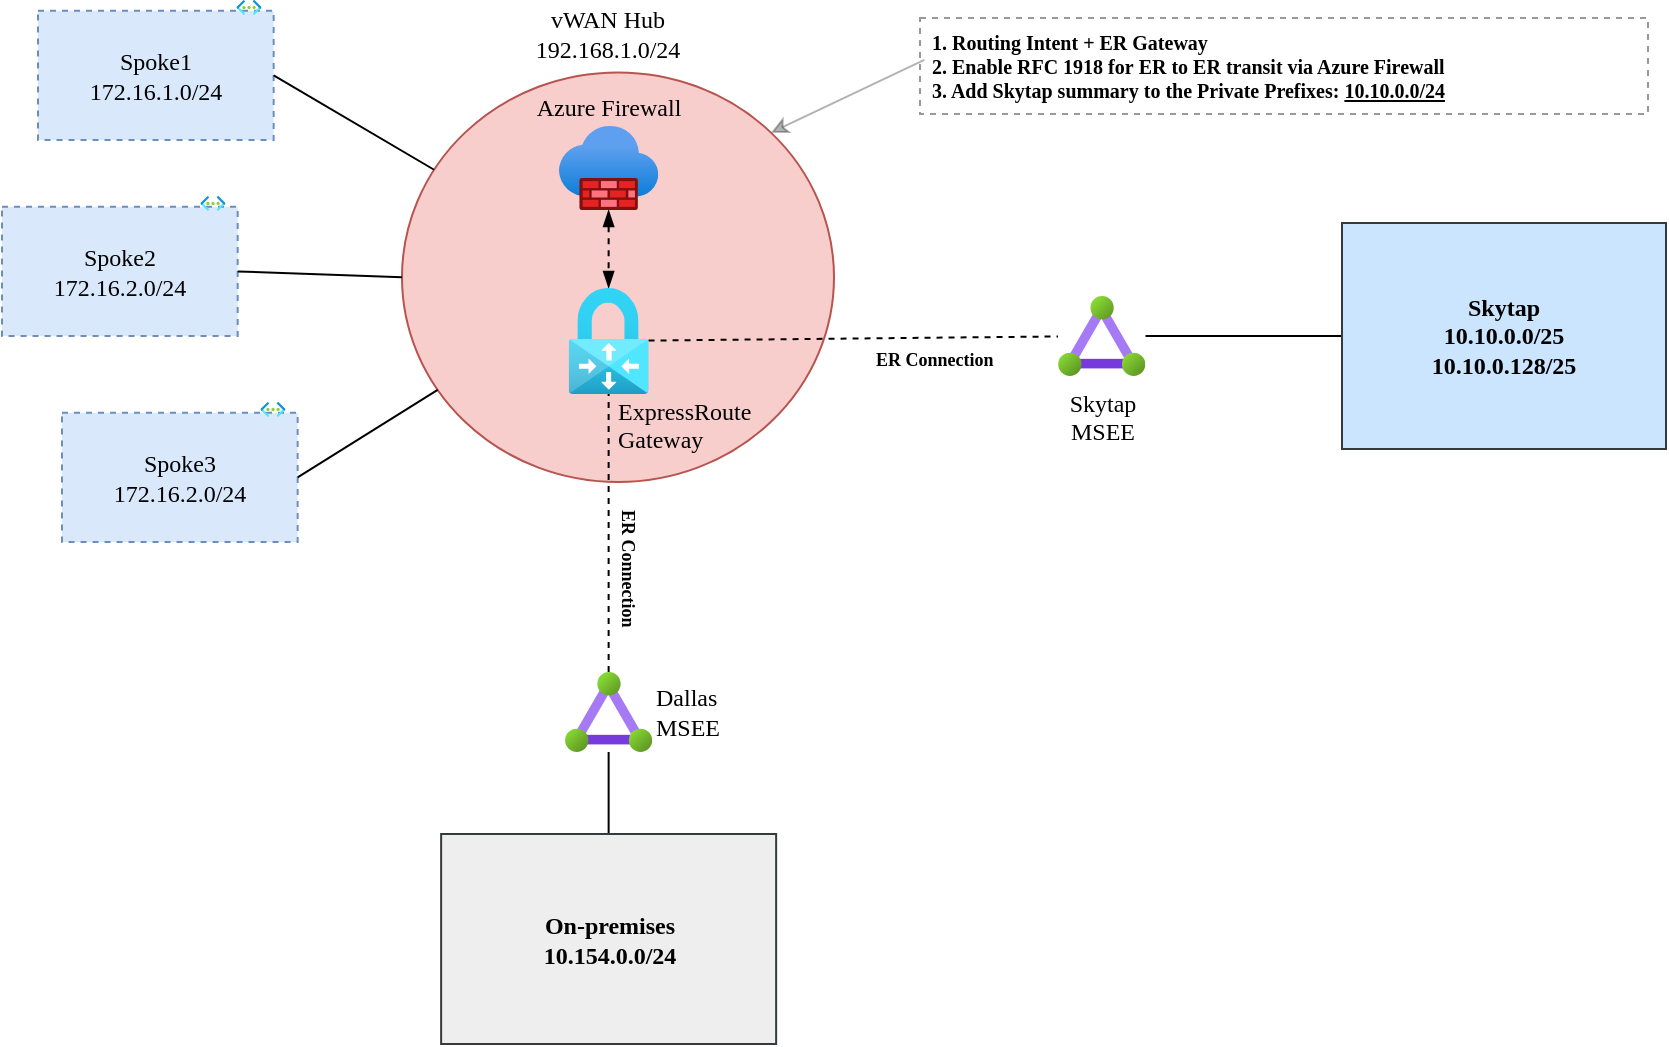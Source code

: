 <mxfile>
    <diagram id="TCC7TCrnxtZKgZeU-eHq" name="Page-1">
        <mxGraphModel dx="656" dy="495" grid="0" gridSize="10" guides="1" tooltips="1" connect="1" arrows="1" fold="1" page="1" pageScale="1" pageWidth="1100" pageHeight="850" background="#ffffff" math="0" shadow="0">
            <root>
                <mxCell id="0"/>
                <mxCell id="1" parent="0"/>
                <mxCell id="5" value="&lt;font face=&quot;Verdana&quot; style=&quot;font-size: 13px;&quot;&gt;&lt;br style=&quot;font-size: 13px;&quot;&gt;&lt;/font&gt;" style="ellipse;whiteSpace=wrap;html=1;hachureGap=4;fontFamily=Architects Daughter;fontSource=https%3A%2F%2Ffonts.googleapis.com%2Fcss%3Ffamily%3DArchitects%2BDaughter;fontSize=13;fillColor=#f8cecc;strokeColor=#b85450;fontStyle=1" parent="1" vertex="1">
                    <mxGeometry x="293" y="291.19" width="216" height="204.81" as="geometry"/>
                </mxCell>
                <mxCell id="6" value="" style="group;fontSize=12;fontStyle=0" parent="1" vertex="1" connectable="0">
                    <mxGeometry x="111" y="255" width="120" height="70" as="geometry"/>
                </mxCell>
                <mxCell id="7" value="&lt;font style=&quot;font-size: 12px;&quot;&gt;Spoke1&lt;br style=&quot;font-size: 12px;&quot;&gt;172.16.1.0/24&lt;/font&gt;" style="whiteSpace=wrap;html=1;fillColor=#dae8fc;strokeColor=#6c8ebf;dashed=1;sketch=0;hachureGap=4;jiggle=2;curveFitting=1;fontFamily=Verdana;fontSize=12;" parent="6" vertex="1">
                    <mxGeometry y="5.385" width="117.829" height="64.615" as="geometry"/>
                </mxCell>
                <mxCell id="8" value="" style="aspect=fixed;html=1;points=[];align=center;image;fontSize=12;image=img/lib/azure2/networking/Virtual_Networks.svg;dashed=1;sketch=0;hachureGap=4;jiggle=2;curveFitting=1;fontFamily=Verdana;" parent="6" vertex="1">
                    <mxGeometry x="99.225" width="12.488" height="7.456" as="geometry"/>
                </mxCell>
                <mxCell id="9" value="" style="group;fontSize=12;fontStyle=0" parent="1" vertex="1" connectable="0">
                    <mxGeometry x="123" y="456" width="120" height="70" as="geometry"/>
                </mxCell>
                <mxCell id="10" value="&lt;font style=&quot;font-size: 12px;&quot;&gt;Spoke3&lt;br style=&quot;font-size: 12px;&quot;&gt;172.16.2.0/24&lt;/font&gt;" style="whiteSpace=wrap;html=1;fillColor=#dae8fc;strokeColor=#6c8ebf;dashed=1;sketch=0;hachureGap=4;jiggle=2;curveFitting=1;fontFamily=Verdana;fontSize=12;" parent="9" vertex="1">
                    <mxGeometry y="5.385" width="117.829" height="64.615" as="geometry"/>
                </mxCell>
                <mxCell id="11" value="" style="aspect=fixed;html=1;points=[];align=center;image;fontSize=12;image=img/lib/azure2/networking/Virtual_Networks.svg;dashed=1;sketch=0;hachureGap=4;jiggle=2;curveFitting=1;fontFamily=Verdana;" parent="9" vertex="1">
                    <mxGeometry x="99.225" width="12.488" height="7.456" as="geometry"/>
                </mxCell>
                <mxCell id="12" value="" style="group;fontSize=12;" parent="1" vertex="1" connectable="0">
                    <mxGeometry x="93" y="353" width="120" height="70" as="geometry"/>
                </mxCell>
                <mxCell id="13" value="&lt;font style=&quot;font-size: 12px;&quot;&gt;Spoke2&lt;br style=&quot;font-size: 12px;&quot;&gt;172.16.2.0/24&lt;/font&gt;" style="whiteSpace=wrap;html=1;fillColor=#dae8fc;strokeColor=#6c8ebf;dashed=1;sketch=0;hachureGap=4;jiggle=2;curveFitting=1;fontFamily=Verdana;fontSize=12;" parent="12" vertex="1">
                    <mxGeometry y="5.385" width="117.829" height="64.615" as="geometry"/>
                </mxCell>
                <mxCell id="14" value="" style="aspect=fixed;html=1;points=[];align=center;image;fontSize=12;image=img/lib/azure2/networking/Virtual_Networks.svg;dashed=1;sketch=0;hachureGap=4;jiggle=2;curveFitting=1;fontFamily=Verdana;" parent="12" vertex="1">
                    <mxGeometry x="99.225" width="12.488" height="7.456" as="geometry"/>
                </mxCell>
                <mxCell id="15" style="edgeStyle=none;shape=connector;rounded=1;hachureGap=4;html=1;labelBackgroundColor=default;strokeColor=default;fontFamily=Verdana;fontSize=12;fontColor=default;endArrow=none;endFill=0;" parent="1" source="16" target="17" edge="1">
                    <mxGeometry relative="1" as="geometry"/>
                </mxCell>
                <mxCell id="16" value="Skytap&lt;br&gt;10.10.0.0/25&lt;br&gt;10.10.0.128/25&lt;br&gt;" style="whiteSpace=wrap;html=1;sketch=0;hachureGap=4;jiggle=2;curveFitting=1;fontFamily=Verdana;fontSize=12;fillColor=#cce5ff;strokeColor=#36393d;fontStyle=1;" parent="1" vertex="1">
                    <mxGeometry x="763" y="366.5" width="162" height="113" as="geometry"/>
                </mxCell>
                <mxCell id="17" value="Skytap&lt;br&gt;MSEE" style="aspect=fixed;html=1;points=[];align=center;image;fontSize=12;image=img/lib/azure2/networking/ExpressRoute_Circuits.svg;sketch=0;hachureGap=4;jiggle=2;curveFitting=1;fontFamily=Verdana;fontStyle=0;labelPosition=center;verticalLabelPosition=bottom;verticalAlign=top;" parent="1" vertex="1">
                    <mxGeometry x="621" y="403" width="43.75" height="40" as="geometry"/>
                </mxCell>
                <mxCell id="20" style="edgeStyle=none;hachureGap=4;html=1;fontFamily=Verdana;fontSize=12;endArrow=none;endFill=0;exitX=1;exitY=0.5;exitDx=0;exitDy=0;" parent="1" source="7" target="5" edge="1">
                    <mxGeometry relative="1" as="geometry"/>
                </mxCell>
                <mxCell id="21" style="edgeStyle=none;shape=connector;rounded=1;hachureGap=4;html=1;exitX=1;exitY=0.5;exitDx=0;exitDy=0;entryX=0;entryY=0.5;entryDx=0;entryDy=0;labelBackgroundColor=default;strokeColor=default;fontFamily=Verdana;fontSize=12;fontColor=default;endArrow=none;endFill=0;" parent="1" source="13" target="5" edge="1">
                    <mxGeometry relative="1" as="geometry"/>
                </mxCell>
                <mxCell id="22" style="edgeStyle=none;shape=connector;rounded=1;hachureGap=4;html=1;exitX=1;exitY=0.5;exitDx=0;exitDy=0;labelBackgroundColor=default;strokeColor=default;fontFamily=Verdana;fontSize=12;fontColor=default;endArrow=none;endFill=0;" parent="1" source="10" target="5" edge="1">
                    <mxGeometry relative="1" as="geometry"/>
                </mxCell>
                <mxCell id="28" style="edgeStyle=none;sketch=0;hachureGap=4;jiggle=2;curveFitting=1;html=1;fontFamily=Architects Daughter;fontSource=https%3A%2F%2Ffonts.googleapis.com%2Fcss%3Ffamily%3DArchitects%2BDaughter;fontSize=16;endArrow=none;endFill=0;" parent="1" source="29" target="32" edge="1">
                    <mxGeometry relative="1" as="geometry"/>
                </mxCell>
                <mxCell id="29" value="On-premises&lt;br&gt;10.154.0.0/24&lt;br&gt;" style="whiteSpace=wrap;html=1;sketch=0;hachureGap=4;jiggle=2;curveFitting=1;fontFamily=Verdana;fontSize=12;fillColor=#eeeeee;strokeColor=#36393d;fontStyle=1;" parent="1" vertex="1">
                    <mxGeometry x="312.57" y="672" width="167.5" height="105" as="geometry"/>
                </mxCell>
                <mxCell id="32" value="&lt;div style=&quot;&quot;&gt;Dallas&lt;/div&gt;&lt;div style=&quot;&quot;&gt;MSEE&lt;/div&gt;" style="aspect=fixed;html=1;points=[];align=left;image;fontSize=12;image=img/lib/azure2/networking/ExpressRoute_Circuits.svg;sketch=0;hachureGap=4;jiggle=2;curveFitting=1;fontFamily=Verdana;fontStyle=0;labelPosition=right;verticalLabelPosition=middle;verticalAlign=middle;labelBackgroundColor=none;" parent="1" vertex="1">
                    <mxGeometry x="374.44" y="591" width="43.75" height="40" as="geometry"/>
                </mxCell>
                <mxCell id="33" value="&lt;p&gt;&lt;span style=&quot;color: rgb(0, 0, 0); font-family: Verdana; font-size: 9px; font-style: normal; font-variant-ligatures: normal; font-variant-caps: normal; letter-spacing: normal; orphans: 2; text-align: center; text-indent: 0px; text-transform: none; widows: 2; word-spacing: 0px; -webkit-text-stroke-width: 0px; background-color: rgb(255, 255, 255); text-decoration-thickness: initial; text-decoration-style: initial; text-decoration-color: initial; float: none; display: inline !important;&quot;&gt;ER Connection&lt;/span&gt;&lt;/p&gt;" style="text;whiteSpace=wrap;html=1;fontSize=9;fontFamily=Verdana;fontColor=default;rotation=0;fontStyle=1;verticalAlign=middle;" parent="1" vertex="1">
                    <mxGeometry x="528" y="425" width="90" height="20" as="geometry"/>
                </mxCell>
                <mxCell id="35" style="rounded=1;hachureGap=4;html=1;labelBackgroundColor=default;strokeColor=default;fontFamily=Verdana;fontSize=9;fontColor=default;endArrow=classic;endFill=1;opacity=30;exitX=0.006;exitY=0.437;exitDx=0;exitDy=0;exitPerimeter=0;entryX=1;entryY=0;entryDx=0;entryDy=0;" parent="1" source="36" target="5" edge="1">
                    <mxGeometry relative="1" as="geometry">
                        <mxPoint x="530" y="470" as="sourcePoint"/>
                    </mxGeometry>
                </mxCell>
                <mxCell id="36" value="1. Routing Intent + ER Gateway&lt;br&gt;2. Enable RFC 1918 for&amp;nbsp;ER to ER transit via Azure Firewall&lt;br&gt;3. Add Skytap summary to the Private Prefixes: &lt;u style=&quot;&quot;&gt;10.10.0.0/24&lt;/u&gt;" style="text;align=left;verticalAlign=middle;resizable=0;points=[];autosize=1;strokeColor=default;fillColor=none;fontSize=10;fontFamily=Verdana;fontColor=default;hachureGap=4;fontSource=https%3A%2F%2Ffonts.googleapis.com%2Fcss%3Ffamily%3DArchitects%2BDaughter;fontStyle=1;opacity=40;dashed=1;spacing=2;spacingTop=2;spacingLeft=4;spacingRight=1;spacingBottom=2;html=1;" parent="1" vertex="1">
                    <mxGeometry x="552" y="264" width="364" height="48" as="geometry"/>
                </mxCell>
                <mxCell id="65" style="edgeStyle=elbowEdgeStyle;sketch=0;hachureGap=4;jiggle=2;curveFitting=1;elbow=vertical;html=1;fontFamily=Verdana;fontSize=10;startArrow=blockThin;startFill=1;endArrow=blockThin;endFill=1;dashed=1;" parent="1" source="51" target="53" edge="1">
                    <mxGeometry relative="1" as="geometry"/>
                </mxCell>
                <mxCell id="51" value="Azure Firewall" style="aspect=fixed;html=1;points=[];align=center;image;fontSize=12;image=img/lib/azure2/networking/Firewalls.svg;sketch=1;hachureGap=4;jiggle=2;curveFitting=1;fontFamily=Verdana;labelBackgroundColor=none;labelPosition=center;verticalLabelPosition=top;verticalAlign=bottom;fontStyle=0" parent="1" vertex="1">
                    <mxGeometry x="371.47" y="318" width="49.69" height="42" as="geometry"/>
                </mxCell>
                <mxCell id="52" value="vWAN Hub&lt;br style=&quot;font-size: 12px;&quot;&gt;192.168.1.0/24" style="text;strokeColor=none;align=center;fillColor=none;verticalAlign=middle;rounded=0;labelBackgroundColor=none;sketch=1;hachureGap=4;jiggle=2;curveFitting=1;fontFamily=Verdana;fontSize=12;spacing=0;whiteSpace=wrap;html=1;fontStyle=0" parent="1" vertex="1">
                    <mxGeometry x="358.32" y="255" width="76" height="34" as="geometry"/>
                </mxCell>
                <mxCell id="53" value="ExpressRoute&lt;br&gt;Gateway" style="aspect=fixed;html=1;points=[];align=left;image;fontSize=12;image=img/lib/azure2/networking/Virtual_Network_Gateways.svg;labelBackgroundColor=none;hachureGap=4;fontFamily=Verdana;labelPosition=right;verticalLabelPosition=bottom;verticalAlign=top;spacing=-4;spacingRight=0;spacingTop=1;spacingLeft=-11;" parent="1" vertex="1">
                    <mxGeometry x="376.34" y="399" width="39.94" height="53" as="geometry"/>
                </mxCell>
                <mxCell id="30" style="edgeStyle=none;shape=connector;rounded=1;hachureGap=4;html=1;labelBackgroundColor=default;strokeColor=default;fontFamily=Verdana;fontSize=12;fontColor=default;endArrow=none;endFill=0;dashed=1;" parent="1" source="32" target="53" edge="1">
                    <mxGeometry relative="1" as="geometry"/>
                </mxCell>
                <mxCell id="2" value="" style="edgeStyle=none;shape=connector;rounded=1;hachureGap=4;html=1;labelBackgroundColor=default;strokeColor=default;fontFamily=Verdana;fontSize=12;fontColor=default;endArrow=none;endFill=0;dashed=1;" parent="1" source="53" target="17" edge="1">
                    <mxGeometry x="-0.111" y="-55" relative="1" as="geometry">
                        <mxPoint as="offset"/>
                        <Array as="points"/>
                    </mxGeometry>
                </mxCell>
                <mxCell id="66" value="&lt;p&gt;&lt;span style=&quot;color: rgb(0, 0, 0); font-family: Verdana; font-size: 9px; font-style: normal; font-variant-ligatures: normal; font-variant-caps: normal; letter-spacing: normal; orphans: 2; text-align: center; text-indent: 0px; text-transform: none; widows: 2; word-spacing: 0px; -webkit-text-stroke-width: 0px; background-color: rgb(255, 255, 255); text-decoration-thickness: initial; text-decoration-style: initial; text-decoration-color: initial; float: none; display: inline !important;&quot;&gt;ER Connection&lt;/span&gt;&lt;/p&gt;" style="text;whiteSpace=wrap;html=1;fontSize=9;fontFamily=Verdana;fontColor=default;rotation=90;fontStyle=1;verticalAlign=middle;" parent="1" vertex="1">
                    <mxGeometry x="361" y="543" width="90" height="20" as="geometry"/>
                </mxCell>
            </root>
        </mxGraphModel>
    </diagram>
</mxfile>